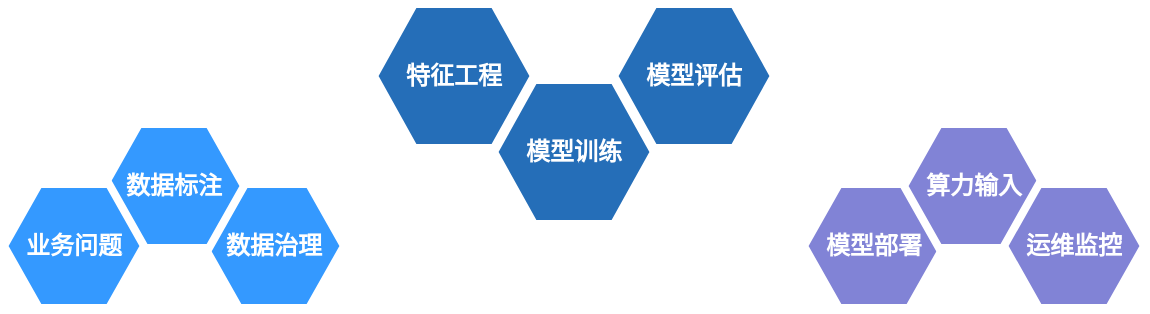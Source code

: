 <mxfile version="20.8.23" type="github">
  <diagram name="第 1 页" id="xkhg4Br_krYlI8rWMKd5">
    <mxGraphModel dx="1044" dy="661" grid="1" gridSize="10" guides="1" tooltips="1" connect="1" arrows="1" fold="1" page="1" pageScale="1" pageWidth="827" pageHeight="1169" math="0" shadow="0">
      <root>
        <mxCell id="0" />
        <mxCell id="1" parent="0" />
        <mxCell id="0RgKCIwtyZ46NlZbrh7u-21" value="" style="group" vertex="1" connectable="0" parent="1">
          <mxGeometry x="40" y="200" width="170" height="92" as="geometry" />
        </mxCell>
        <mxCell id="0RgKCIwtyZ46NlZbrh7u-18" value="数据治理" style="shape=hexagon;strokeWidth=4;html=1;fillColor=#3499FF;strokeColor=#ffffff;shadow=0;fontSize=12;fontColor=#FFFFFF;align=center;fontStyle=1;whiteSpace=wrap;spacing=10;rounded=0;fontFamily=Times New Roman;" vertex="1" parent="0RgKCIwtyZ46NlZbrh7u-21">
          <mxGeometry x="100" y="30" width="70" height="62" as="geometry" />
        </mxCell>
        <mxCell id="0RgKCIwtyZ46NlZbrh7u-19" value="数据标注" style="shape=hexagon;strokeWidth=4;html=1;fillColor=#3499FF;strokeColor=#ffffff;shadow=0;fontSize=12;fontColor=#FFFFFF;align=center;fontStyle=1;whiteSpace=wrap;spacing=10;rounded=0;fontFamily=Times New Roman;" vertex="1" parent="0RgKCIwtyZ46NlZbrh7u-21">
          <mxGeometry x="50" width="70" height="62" as="geometry" />
        </mxCell>
        <mxCell id="0RgKCIwtyZ46NlZbrh7u-20" value="业务问题" style="shape=hexagon;strokeWidth=4;html=1;fillColor=#3499FF;strokeColor=#ffffff;shadow=0;fontSize=12;fontColor=#FFFFFF;align=center;fontStyle=1;whiteSpace=wrap;spacing=10;rounded=0;fontFamily=Times New Roman;" vertex="1" parent="0RgKCIwtyZ46NlZbrh7u-21">
          <mxGeometry y="30" width="70" height="62" as="geometry" />
        </mxCell>
        <mxCell id="0RgKCIwtyZ46NlZbrh7u-22" value="" style="group" vertex="1" connectable="0" parent="1">
          <mxGeometry x="225" y="140" width="200" height="110" as="geometry" />
        </mxCell>
        <mxCell id="0RgKCIwtyZ46NlZbrh7u-5" value="模型训练" style="shape=hexagon;strokeWidth=4;html=1;fillColor=#256EB8;strokeColor=#ffffff;shadow=0;fontSize=12;fontColor=#FFFFFF;align=center;fontStyle=1;whiteSpace=wrap;spacing=10;rounded=0;fillStyle=auto;fontFamily=Times New Roman;" vertex="1" parent="0RgKCIwtyZ46NlZbrh7u-22">
          <mxGeometry x="60" y="38" width="80" height="72" as="geometry" />
        </mxCell>
        <mxCell id="0RgKCIwtyZ46NlZbrh7u-13" value="特征工程" style="shape=hexagon;strokeWidth=4;html=1;fillColor=#256EB8;strokeColor=#ffffff;shadow=0;fontSize=12;fontColor=#FFFFFF;align=center;fontStyle=1;whiteSpace=wrap;spacing=10;rounded=0;fontFamily=Times New Roman;" vertex="1" parent="0RgKCIwtyZ46NlZbrh7u-22">
          <mxGeometry width="80" height="72" as="geometry" />
        </mxCell>
        <mxCell id="0RgKCIwtyZ46NlZbrh7u-14" value="模型评估" style="shape=hexagon;strokeWidth=4;html=1;fillColor=#256EB8;strokeColor=#ffffff;shadow=0;fontSize=12;fontColor=#FFFFFF;align=center;fontStyle=1;whiteSpace=wrap;spacing=10;rounded=0;fontFamily=Times New Roman;" vertex="1" parent="0RgKCIwtyZ46NlZbrh7u-22">
          <mxGeometry x="120" width="80" height="72" as="geometry" />
        </mxCell>
        <mxCell id="0RgKCIwtyZ46NlZbrh7u-23" value="" style="group" vertex="1" connectable="0" parent="1">
          <mxGeometry x="440" y="200" width="170" height="92" as="geometry" />
        </mxCell>
        <mxCell id="0RgKCIwtyZ46NlZbrh7u-15" value="模型部署" style="shape=hexagon;strokeWidth=4;html=1;fillColor=#8183D6;strokeColor=#ffffff;shadow=0;fontSize=12;fontColor=#FFFFFF;align=center;fontStyle=1;whiteSpace=wrap;spacing=10;rounded=0;fontFamily=Times New Roman;movable=1;resizable=1;rotatable=1;deletable=1;editable=1;locked=0;connectable=1;" vertex="1" parent="0RgKCIwtyZ46NlZbrh7u-23">
          <mxGeometry y="30" width="70" height="62" as="geometry" />
        </mxCell>
        <mxCell id="0RgKCIwtyZ46NlZbrh7u-16" value="算力输入" style="shape=hexagon;strokeWidth=4;html=1;fillColor=#8183D6;strokeColor=#ffffff;shadow=0;fontSize=12;fontColor=#FFFFFF;align=center;fontStyle=1;whiteSpace=wrap;spacing=10;rounded=0;fontFamily=Times New Roman;movable=1;resizable=1;rotatable=1;deletable=1;editable=1;locked=0;connectable=1;" vertex="1" parent="0RgKCIwtyZ46NlZbrh7u-23">
          <mxGeometry x="50" width="70" height="62" as="geometry" />
        </mxCell>
        <mxCell id="0RgKCIwtyZ46NlZbrh7u-17" value="运维监控" style="shape=hexagon;strokeWidth=4;html=1;fillColor=#8183D6;strokeColor=#ffffff;shadow=0;fontSize=12;fontColor=#FFFFFF;align=center;fontStyle=1;whiteSpace=wrap;spacing=10;rounded=0;fontFamily=Times New Roman;movable=1;resizable=1;rotatable=1;deletable=1;editable=1;locked=0;connectable=1;" vertex="1" parent="0RgKCIwtyZ46NlZbrh7u-23">
          <mxGeometry x="100" y="30" width="70" height="62" as="geometry" />
        </mxCell>
      </root>
    </mxGraphModel>
  </diagram>
</mxfile>
